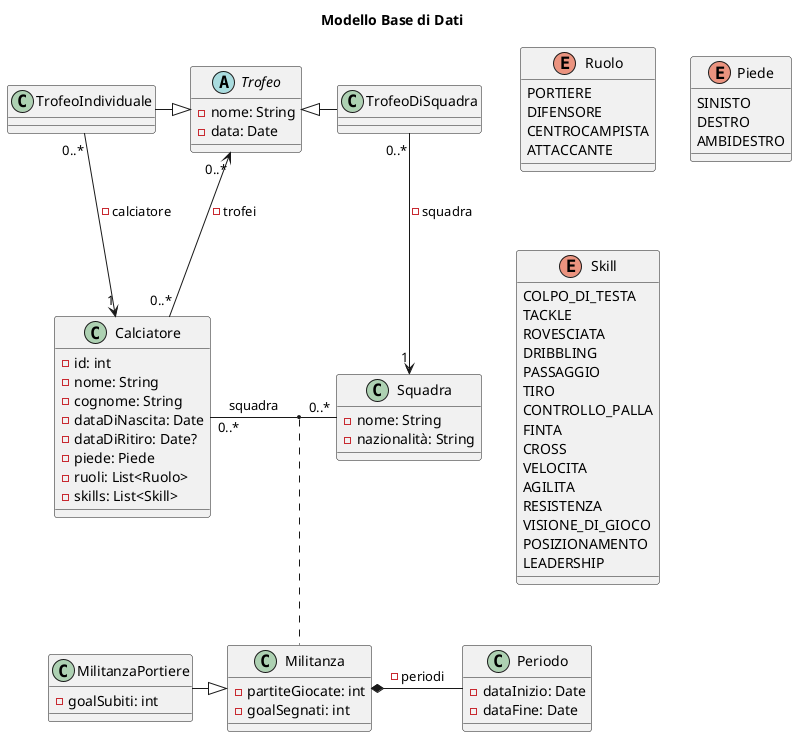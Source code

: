 @startuml
title Modello Base di Dati

enum Ruolo {
  PORTIERE
  DIFENSORE
  CENTROCAMPISTA
  ATTACCANTE
}

enum Piede {
  SINISTO
  DESTRO
  AMBIDESTRO
}

enum Skill {
  COLPO_DI_TESTA
  TACKLE
  ROVESCIATA
  DRIBBLING
  PASSAGGIO
  TIRO
  CONTROLLO_PALLA
  FINTA
  CROSS
  VELOCITA
  AGILITA
  RESISTENZA
  VISIONE_DI_GIOCO
  POSIZIONAMENTO
  LEADERSHIP
}

class Calciatore {
  - id: int
  - nome: String
  - cognome: String
  - dataDiNascita: Date
  - dataDiRitiro: Date?
  - piede: Piede
  - ruoli: List<Ruolo>
  - skills: List<Skill>
}

class Squadra {
  - nome: String
  - nazionalità: String
}

class Militanza {
  - partiteGiocate: int
  - goalSegnati: int
}

class MilitanzaPortiere {
  - goalSubiti: int
}

class Periodo {
  - dataInizio: Date
  - dataFine: Date
}

abstract class Trofeo {
  - nome: String
  - data: Date
}

class TrofeoIndividuale {
}

class TrofeoDiSquadra {
}

' Generalizzazioni
Militanza <|-l- MilitanzaPortiere
Trofeo <|-l- TrofeoIndividuale
Trofeo <|-r- TrofeoDiSquadra

Calciatore "0..*" -l- "0..*" Squadra: - squadra
(Calciatore, Squadra) .. Militanza
Militanza *- Periodo: - periodi
Trofeo "0..*" <- "0..*" Calciatore: - trofei
TrofeoDiSquadra "0..*" -d-> "1" Squadra: - squadra
TrofeoIndividuale "0..*" -d-> "1" Calciatore: - calciatore

@enduml